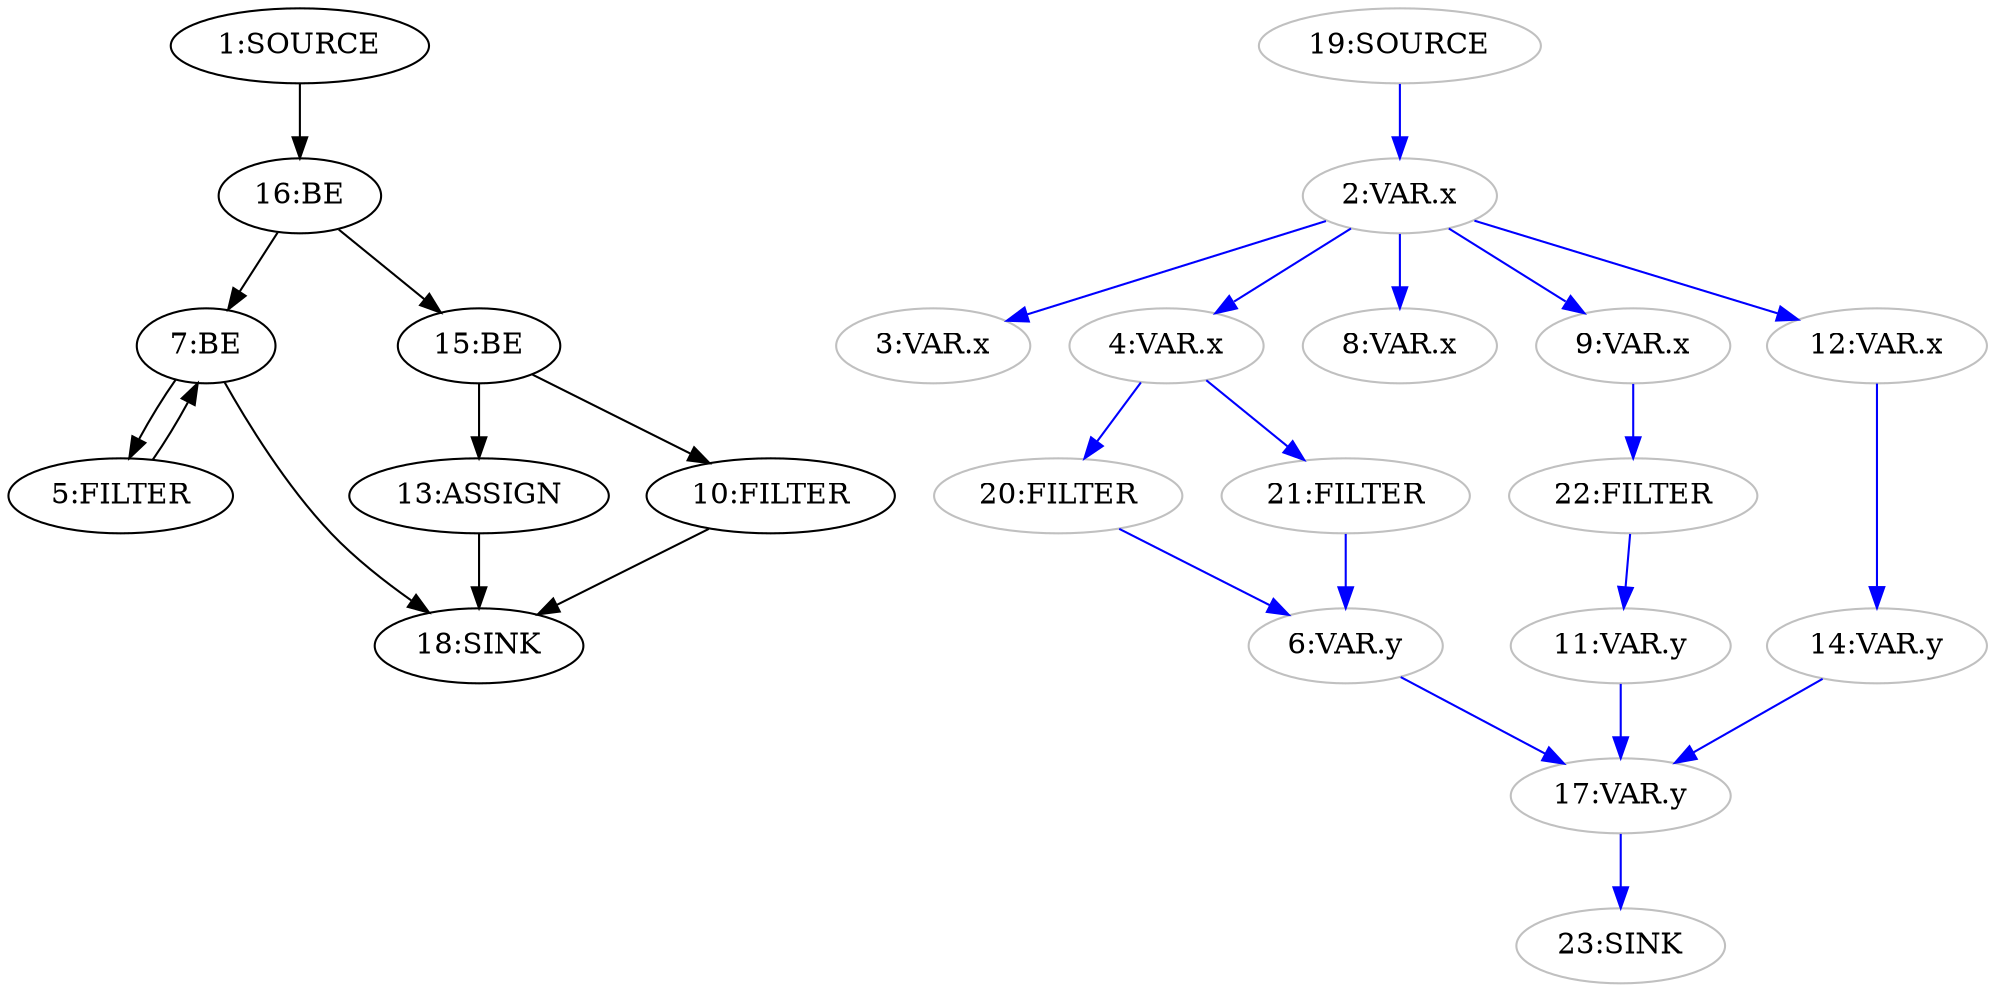 digraph {
  n13 [label="13:ASSIGN"];
  n7 [label="7:BE"];
  n16 [label="16:BE"];
  n15 [label="15:BE"];
  n5 [label="5:FILTER"];
  n10 [label="10:FILTER"];
  n1 [label="1:SOURCE"];
  n18 [label="18:SINK"];
  n2 [label="2:VAR.x" color="grey"];
  n3 [label="3:VAR.x" color="grey"];
  n4 [label="4:VAR.x" color="grey"];
  n6 [label="6:VAR.y" color="grey"];
  n8 [label="8:VAR.x" color="grey"];
  n9 [label="9:VAR.x" color="grey"];
  n11 [label="11:VAR.y" color="grey"];
  n12 [label="12:VAR.x" color="grey"];
  n14 [label="14:VAR.y" color="grey"];
  n17 [label="17:VAR.y" color="grey"];
  n19 [label="19:SOURCE" color="grey"];
  n20 [label="20:FILTER" color="grey"];
  n21 [label="21:FILTER" color="grey"];
  n22 [label="22:FILTER" color="grey"];
  n23 [label="23:SINK" color="grey"];
  n1 -> n16 [color="black"];
  n5 -> n7 [color="black"];
  n7 -> n5 [color="black"];
  n7 -> n18 [color="black"];
  n10 -> n18 [color="black"];
  n13 -> n18 [color="black"];
  n15 -> n10 [color="black"];
  n15 -> n13 [color="black"];
  n16 -> n7 [color="black"];
  n16 -> n15 [color="black"];
  n2 -> n3 [color="blue"];
  n2 -> n4 [color="blue"];
  n2 -> n8 [color="blue"];
  n2 -> n9 [color="blue"];
  n2 -> n12 [color="blue"];
  n4 -> n20 [color="blue"];
  n4 -> n21 [color="blue"];
  n6 -> n17 [color="blue"];
  n9 -> n22 [color="blue"];
  n11 -> n17 [color="blue"];
  n12 -> n14 [color="blue"];
  n14 -> n17 [color="blue"];
  n17 -> n23 [color="blue"];
  n19 -> n2 [color="blue"];
  n20 -> n6 [color="blue"];
  n21 -> n6 [color="blue"];
  n22 -> n11 [color="blue"];
}
